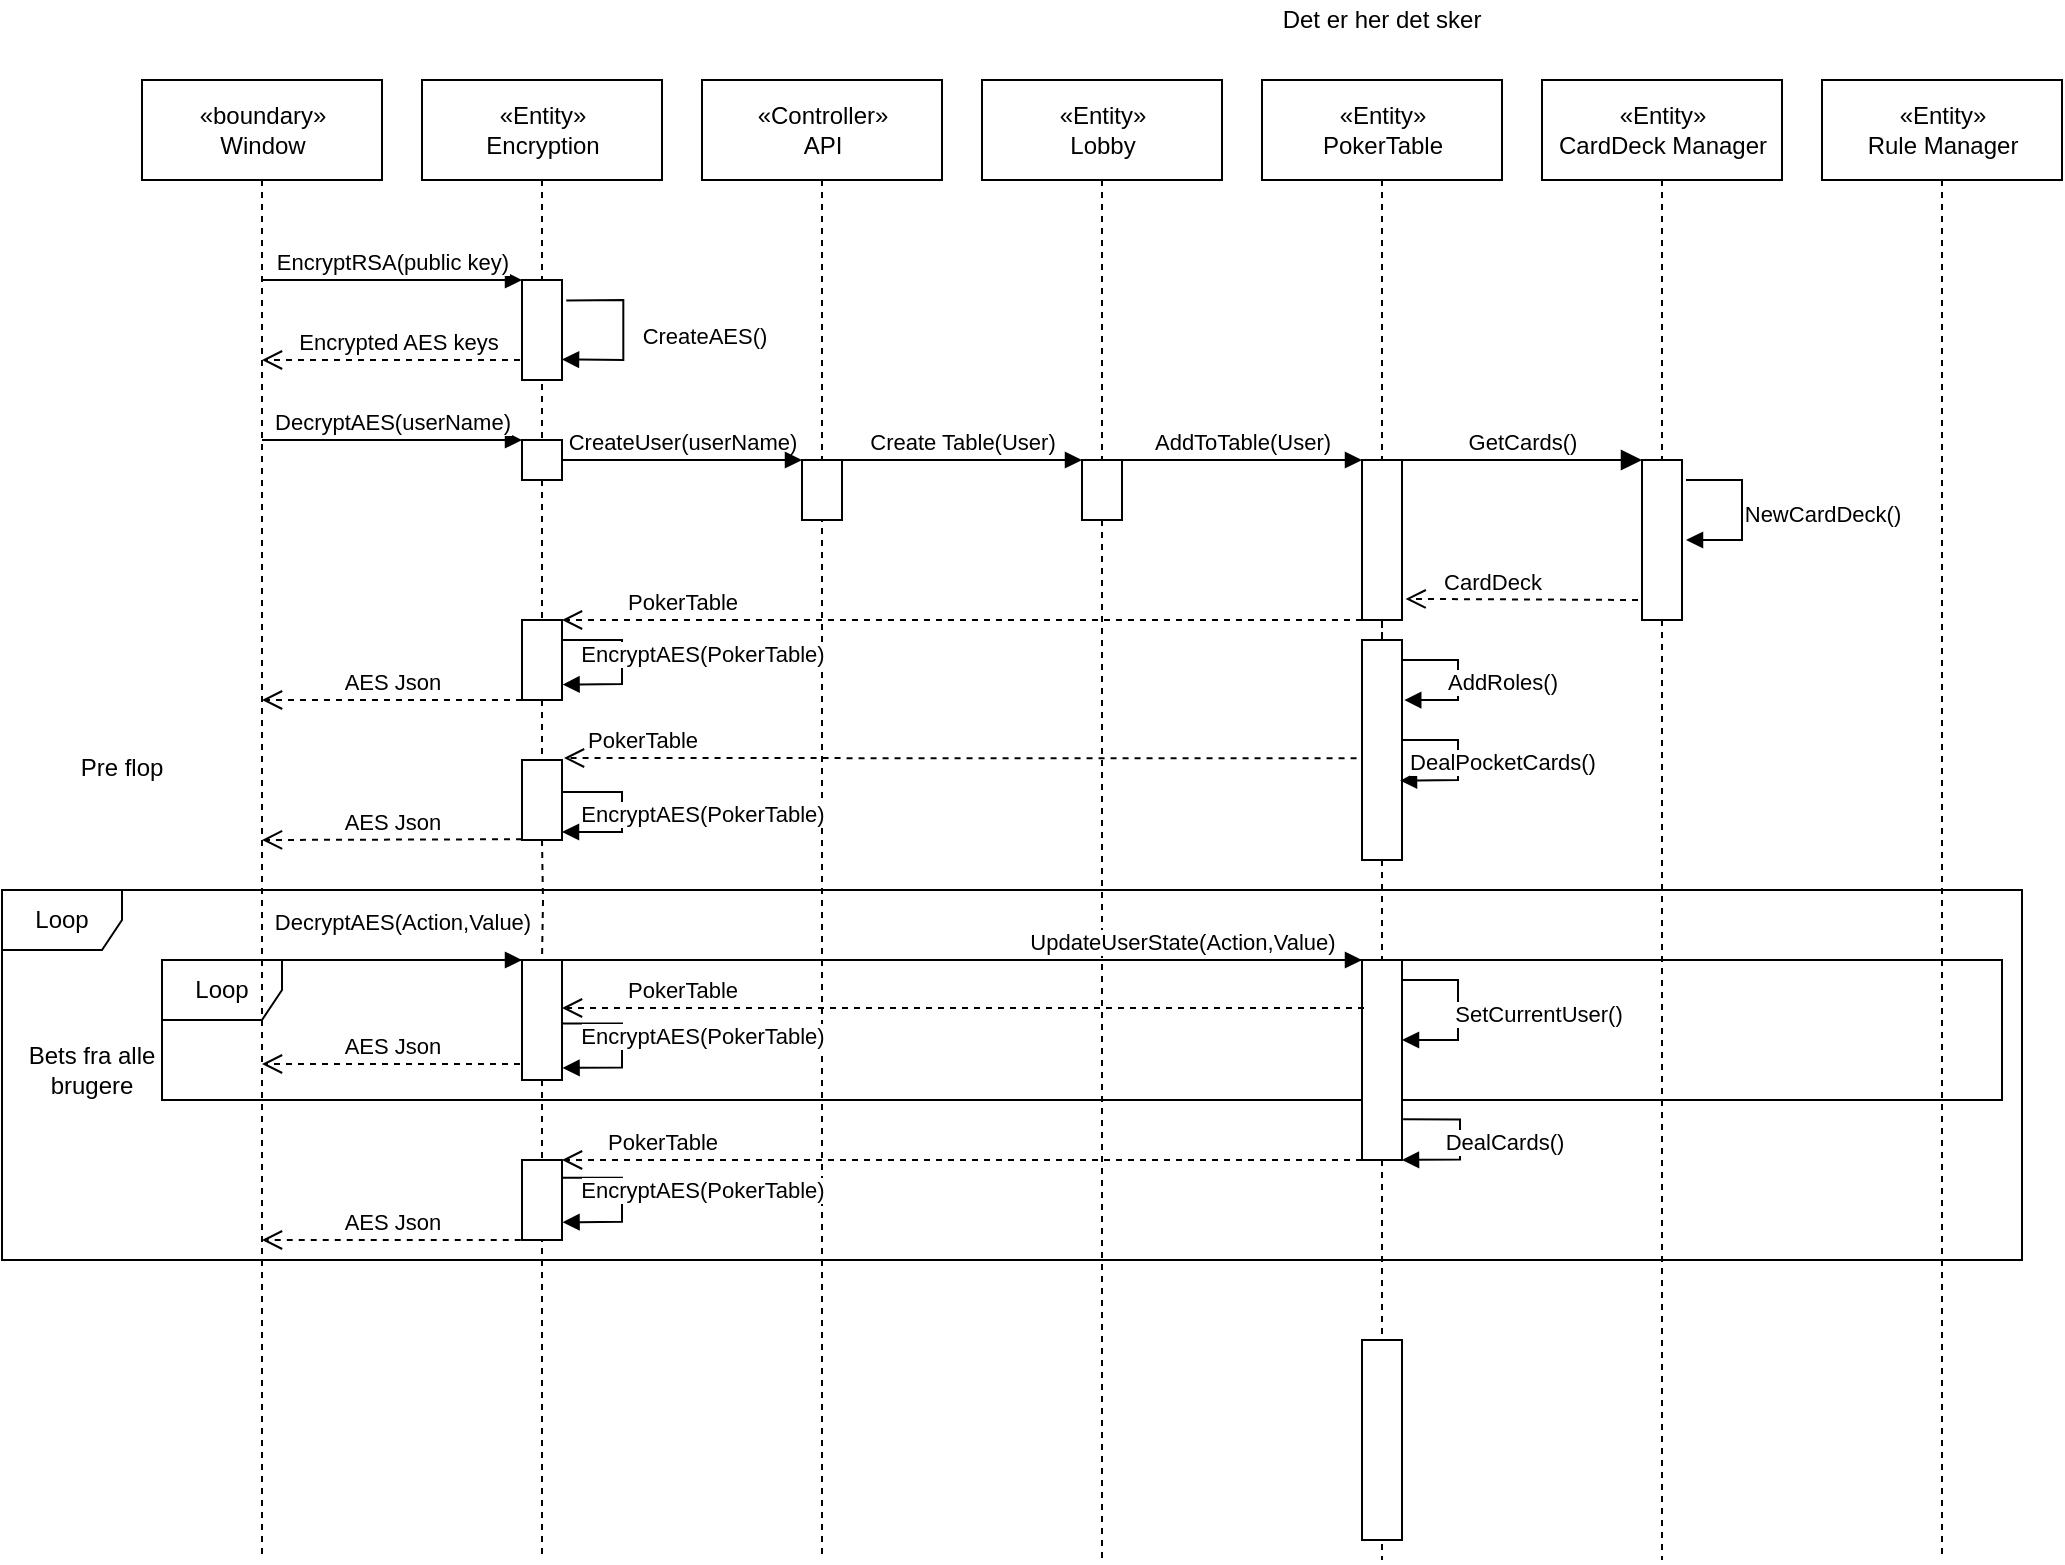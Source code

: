 <mxfile version="13.9.9" type="device"><diagram id="kZd33Q7mETK0-2-ZU69w" name="Page-1"><mxGraphModel dx="1778" dy="1028" grid="1" gridSize="10" guides="1" tooltips="1" connect="1" arrows="1" fold="1" page="1" pageScale="1" pageWidth="1169" pageHeight="827" math="0" shadow="0"><root><mxCell id="0"/><mxCell id="1" parent="0"/><mxCell id="CEzN8gbvRfDG_5V-bq5U-8" value="Loop" style="shape=umlFrame;whiteSpace=wrap;html=1;" vertex="1" parent="1"><mxGeometry x="100" y="500" width="920" height="70" as="geometry"/></mxCell><mxCell id="RnV2M7TS6SEAEEuUX7Q--28" style="edgeStyle=orthogonalEdgeStyle;rounded=0;orthogonalLoop=1;jettySize=auto;html=1;dashed=1;labelBackgroundColor=none;endArrow=none;endFill=0;align=center;" parent="1" source="RnV2M7TS6SEAEEuUX7Q--19" target="RnV2M7TS6SEAEEuUX7Q--27" edge="1"><mxGeometry relative="1" as="geometry"><mxPoint x="710" y="680" as="targetPoint"/><mxPoint x="710.034" y="330.0" as="sourcePoint"/><Array as="points"/></mxGeometry></mxCell><mxCell id="pCBoZzAWG-BqP60tmtR0-9" value="Loop" style="shape=umlFrame;whiteSpace=wrap;html=1;" parent="1" vertex="1"><mxGeometry x="20" y="465" width="1010" height="185" as="geometry"/></mxCell><mxCell id="I23DWFLtq30ZqTqnCh0_-11" style="edgeStyle=orthogonalEdgeStyle;rounded=0;orthogonalLoop=1;jettySize=auto;html=1;endArrow=none;endFill=0;dashed=1;exitX=0.5;exitY=1;exitDx=0;exitDy=0;" parent="1" source="dXs2vQaUBMwAgR_g___q-1" edge="1"><mxGeometry relative="1" as="geometry"><mxPoint x="150" y="800" as="targetPoint"/><Array as="points"><mxPoint x="150" y="621"/><mxPoint x="150" y="621"/></Array></mxGeometry></mxCell><mxCell id="dXs2vQaUBMwAgR_g___q-1" value="«boundary»&lt;br&gt;Window" style="html=1;" parent="1" vertex="1"><mxGeometry x="90" y="60" width="120" height="50" as="geometry"/></mxCell><mxCell id="I23DWFLtq30ZqTqnCh0_-12" style="edgeStyle=orthogonalEdgeStyle;rounded=0;orthogonalLoop=1;jettySize=auto;html=1;dashed=1;endArrow=none;endFill=0;exitX=0.5;exitY=1;exitDx=0;exitDy=0;" parent="1" source="pCBoZzAWG-BqP60tmtR0-14" edge="1"><mxGeometry relative="1" as="geometry"><mxPoint x="290" y="800" as="targetPoint"/><mxPoint x="290" y="440" as="sourcePoint"/><Array as="points"><mxPoint x="290" y="630"/><mxPoint x="290" y="630"/></Array></mxGeometry></mxCell><mxCell id="I23DWFLtq30ZqTqnCh0_-34" style="edgeStyle=orthogonalEdgeStyle;rounded=0;orthogonalLoop=1;jettySize=auto;html=1;dashed=1;endArrow=none;endFill=0;" parent="1" source="I23DWFLtq30ZqTqnCh0_-36" edge="1"><mxGeometry relative="1" as="geometry"><mxPoint x="570" y="800" as="targetPoint"/></mxGeometry></mxCell><mxCell id="I23DWFLtq30ZqTqnCh0_-1" value="«Entity»&lt;br&gt;Lobby" style="html=1;" parent="1" vertex="1"><mxGeometry x="510" y="60" width="120" height="50" as="geometry"/></mxCell><mxCell id="I23DWFLtq30ZqTqnCh0_-17" style="edgeStyle=orthogonalEdgeStyle;rounded=0;orthogonalLoop=1;jettySize=auto;html=1;dashed=1;endArrow=none;endFill=0;" parent="1" source="I23DWFLtq30ZqTqnCh0_-4" edge="1"><mxGeometry relative="1" as="geometry"><mxPoint x="430" y="800" as="targetPoint"/><Array as="points"><mxPoint x="430" y="630"/><mxPoint x="430" y="630"/></Array></mxGeometry></mxCell><mxCell id="I23DWFLtq30ZqTqnCh0_-4" value="«Controller»&lt;br&gt;API" style="html=1;" parent="1" vertex="1"><mxGeometry x="370" y="60" width="120" height="50" as="geometry"/></mxCell><mxCell id="I23DWFLtq30ZqTqnCh0_-5" value="«Entity»&lt;br&gt;Encryption" style="html=1;" parent="1" vertex="1"><mxGeometry x="230" y="60" width="120" height="50" as="geometry"/></mxCell><mxCell id="I23DWFLtq30ZqTqnCh0_-38" style="edgeStyle=orthogonalEdgeStyle;rounded=0;orthogonalLoop=1;jettySize=auto;html=1;dashed=1;labelBackgroundColor=none;endArrow=none;endFill=0;exitX=0.5;exitY=1;exitDx=0;exitDy=0;" parent="1" source="I23DWFLtq30ZqTqnCh0_-39" edge="1"><mxGeometry relative="1" as="geometry"><mxPoint x="850" y="800" as="targetPoint"/><Array as="points"/></mxGeometry></mxCell><mxCell id="I23DWFLtq30ZqTqnCh0_-6" value="«Entity»&lt;br&gt;CardDeck Manager" style="html=1;" parent="1" vertex="1"><mxGeometry x="790" y="60" width="120" height="50" as="geometry"/></mxCell><mxCell id="I23DWFLtq30ZqTqnCh0_-14" value="EncryptRSA(public key)" style="html=1;verticalAlign=bottom;endArrow=block;entryX=0;entryY=0;entryDx=0;entryDy=0;" parent="1" target="I23DWFLtq30ZqTqnCh0_-13" edge="1"><mxGeometry width="80" relative="1" as="geometry"><mxPoint x="150" y="160" as="sourcePoint"/><mxPoint x="240" y="180" as="targetPoint"/></mxGeometry></mxCell><mxCell id="I23DWFLtq30ZqTqnCh0_-22" value="Encrypted AES keys" style="html=1;verticalAlign=bottom;endArrow=open;dashed=1;endSize=8;" parent="1" edge="1"><mxGeometry relative="1" as="geometry"><mxPoint x="285" y="200" as="sourcePoint"/><mxPoint x="150" y="200" as="targetPoint"/></mxGeometry></mxCell><mxCell id="I23DWFLtq30ZqTqnCh0_-25" value="DecryptAES(userName)" style="html=1;verticalAlign=bottom;endArrow=block;entryX=0;entryY=0;entryDx=0;entryDy=0;" parent="1" target="I23DWFLtq30ZqTqnCh0_-24" edge="1"><mxGeometry width="80" relative="1" as="geometry"><mxPoint x="150" y="240" as="sourcePoint"/><mxPoint x="240" y="260" as="targetPoint"/></mxGeometry></mxCell><mxCell id="I23DWFLtq30ZqTqnCh0_-24" value="" style="rounded=0;whiteSpace=wrap;html=1;" parent="1" vertex="1"><mxGeometry x="280" y="240" width="20" height="20" as="geometry"/></mxCell><mxCell id="I23DWFLtq30ZqTqnCh0_-26" style="edgeStyle=orthogonalEdgeStyle;rounded=0;orthogonalLoop=1;jettySize=auto;html=1;dashed=1;endArrow=none;endFill=0;exitX=0.5;exitY=1;exitDx=0;exitDy=0;" parent="1" source="I23DWFLtq30ZqTqnCh0_-5" target="I23DWFLtq30ZqTqnCh0_-24" edge="1"><mxGeometry relative="1" as="geometry"><mxPoint x="300" y="630" as="targetPoint"/><mxPoint x="300" y="110" as="sourcePoint"/><Array as="points"/></mxGeometry></mxCell><mxCell id="I23DWFLtq30ZqTqnCh0_-13" value="" style="rounded=0;whiteSpace=wrap;html=1;" parent="1" vertex="1"><mxGeometry x="280" y="160" width="20" height="50" as="geometry"/></mxCell><mxCell id="I23DWFLtq30ZqTqnCh0_-30" value="CreateUser(userName)" style="html=1;verticalAlign=bottom;endArrow=block;entryX=0;entryY=0;entryDx=0;entryDy=0;labelBackgroundColor=none;" parent="1" target="I23DWFLtq30ZqTqnCh0_-29" edge="1"><mxGeometry width="80" relative="1" as="geometry"><mxPoint x="300" y="250" as="sourcePoint"/><mxPoint x="418" y="252" as="targetPoint"/></mxGeometry></mxCell><mxCell id="I23DWFLtq30ZqTqnCh0_-29" value="" style="rounded=0;whiteSpace=wrap;html=1;" parent="1" vertex="1"><mxGeometry x="420" y="250" width="20" height="30" as="geometry"/></mxCell><mxCell id="I23DWFLtq30ZqTqnCh0_-35" value="Create Table(User)" style="html=1;verticalAlign=bottom;endArrow=block;entryX=0;entryY=0;entryDx=0;entryDy=0;" parent="1" target="I23DWFLtq30ZqTqnCh0_-36" edge="1"><mxGeometry width="80" relative="1" as="geometry"><mxPoint x="440" y="250" as="sourcePoint"/><mxPoint x="540" y="252" as="targetPoint"/></mxGeometry></mxCell><mxCell id="I23DWFLtq30ZqTqnCh0_-36" value="" style="rounded=0;whiteSpace=wrap;html=1;" parent="1" vertex="1"><mxGeometry x="560" y="250" width="20" height="30" as="geometry"/></mxCell><mxCell id="I23DWFLtq30ZqTqnCh0_-37" style="edgeStyle=orthogonalEdgeStyle;rounded=0;orthogonalLoop=1;jettySize=auto;html=1;dashed=1;endArrow=none;endFill=0;" parent="1" source="I23DWFLtq30ZqTqnCh0_-1" target="I23DWFLtq30ZqTqnCh0_-36" edge="1"><mxGeometry relative="1" as="geometry"><mxPoint x="570" y="620" as="targetPoint"/><mxPoint x="570" y="110" as="sourcePoint"/></mxGeometry></mxCell><mxCell id="I23DWFLtq30ZqTqnCh0_-39" value="" style="rounded=0;whiteSpace=wrap;html=1;" parent="1" vertex="1"><mxGeometry x="840" y="250" width="20" height="80" as="geometry"/></mxCell><mxCell id="I23DWFLtq30ZqTqnCh0_-40" style="edgeStyle=orthogonalEdgeStyle;rounded=0;orthogonalLoop=1;jettySize=auto;html=1;dashed=1;labelBackgroundColor=none;endArrow=none;endFill=0;" parent="1" source="I23DWFLtq30ZqTqnCh0_-6" target="I23DWFLtq30ZqTqnCh0_-39" edge="1"><mxGeometry relative="1" as="geometry"><mxPoint x="710" y="620" as="targetPoint"/><mxPoint x="710" y="110" as="sourcePoint"/></mxGeometry></mxCell><mxCell id="I23DWFLtq30ZqTqnCh0_-41" value="NewCardDeck()" style="html=1;verticalAlign=bottom;endArrow=block;rounded=0;" parent="1" edge="1"><mxGeometry x="0.259" y="40" width="80" relative="1" as="geometry"><mxPoint x="862" y="260" as="sourcePoint"/><mxPoint x="862" y="290" as="targetPoint"/><Array as="points"><mxPoint x="890" y="260"/><mxPoint x="890" y="290"/></Array><mxPoint as="offset"/></mxGeometry></mxCell><mxCell id="I23DWFLtq30ZqTqnCh0_-42" value="GetCards()" style="html=1;verticalAlign=bottom;endArrow=block;endSize=8;align=center;endFill=1;exitX=1;exitY=0;exitDx=0;exitDy=0;entryX=0;entryY=0;entryDx=0;entryDy=0;" parent="1" source="RnV2M7TS6SEAEEuUX7Q--19" target="I23DWFLtq30ZqTqnCh0_-39" edge="1"><mxGeometry relative="1" as="geometry"><mxPoint x="760" y="250" as="sourcePoint"/><mxPoint x="800" y="180" as="targetPoint"/><mxPoint as="offset"/></mxGeometry></mxCell><mxCell id="I23DWFLtq30ZqTqnCh0_-44" style="edgeStyle=orthogonalEdgeStyle;rounded=0;orthogonalLoop=1;jettySize=auto;html=1;dashed=1;labelBackgroundColor=none;endArrow=none;endFill=0;align=center;" parent="1" source="RnV2M7TS6SEAEEuUX7Q--27" edge="1"><mxGeometry relative="1" as="geometry"><mxPoint x="710" y="800" as="targetPoint"/><Array as="points"><mxPoint x="710" y="670"/><mxPoint x="710" y="670"/></Array></mxGeometry></mxCell><mxCell id="I23DWFLtq30ZqTqnCh0_-43" value="«Entity»&lt;br&gt;PokerTable" style="html=1;" parent="1" vertex="1"><mxGeometry x="650" y="60" width="120" height="50" as="geometry"/></mxCell><mxCell id="RnV2M7TS6SEAEEuUX7Q--2" value="CardDeck" style="html=1;verticalAlign=bottom;endArrow=open;dashed=1;endSize=8;entryX=1.09;entryY=0.868;entryDx=0;entryDy=0;entryPerimeter=0;" parent="1" target="RnV2M7TS6SEAEEuUX7Q--19" edge="1"><mxGeometry x="0.259" relative="1" as="geometry"><mxPoint x="838" y="320" as="sourcePoint"/><mxPoint x="730" y="320" as="targetPoint"/><mxPoint as="offset"/></mxGeometry></mxCell><mxCell id="RnV2M7TS6SEAEEuUX7Q--13" value="EncryptAES(PokerTable)" style="html=1;verticalAlign=bottom;endArrow=block;rounded=0;entryX=1.014;entryY=0.807;entryDx=0;entryDy=0;entryPerimeter=0;" parent="1" target="RnV2M7TS6SEAEEuUX7Q--12" edge="1"><mxGeometry x="0.115" y="40" width="80" relative="1" as="geometry"><mxPoint x="300" y="340" as="sourcePoint"/><mxPoint x="310" y="370" as="targetPoint"/><Array as="points"><mxPoint x="330" y="340"/><mxPoint x="330" y="362"/></Array><mxPoint as="offset"/></mxGeometry></mxCell><mxCell id="RnV2M7TS6SEAEEuUX7Q--14" value="AES Json" style="html=1;verticalAlign=bottom;endArrow=open;dashed=1;endSize=8;" parent="1" edge="1"><mxGeometry relative="1" as="geometry"><mxPoint x="280" y="370" as="sourcePoint"/><mxPoint x="150" y="370" as="targetPoint"/></mxGeometry></mxCell><mxCell id="RnV2M7TS6SEAEEuUX7Q--15" value="CreateAES()" style="html=1;verticalAlign=bottom;endArrow=block;rounded=0;entryX=0.967;entryY=0.567;entryDx=0;entryDy=0;entryPerimeter=0;exitX=1.074;exitY=0.146;exitDx=0;exitDy=0;exitPerimeter=0;" parent="1" edge="1"><mxGeometry x="0.259" y="40" width="80" relative="1" as="geometry"><mxPoint x="302.14" y="170.22" as="sourcePoint"/><mxPoint x="300.0" y="199.69" as="targetPoint"/><Array as="points"><mxPoint x="330.66" y="170"/><mxPoint x="330.66" y="200"/></Array><mxPoint as="offset"/></mxGeometry></mxCell><mxCell id="RnV2M7TS6SEAEEuUX7Q--19" value="" style="rounded=0;whiteSpace=wrap;html=1;" parent="1" vertex="1"><mxGeometry x="700" y="250" width="20" height="80" as="geometry"/></mxCell><mxCell id="RnV2M7TS6SEAEEuUX7Q--20" style="edgeStyle=orthogonalEdgeStyle;rounded=0;orthogonalLoop=1;jettySize=auto;html=1;dashed=1;labelBackgroundColor=none;endArrow=none;endFill=0;align=center;" parent="1" source="I23DWFLtq30ZqTqnCh0_-43" target="RnV2M7TS6SEAEEuUX7Q--19" edge="1"><mxGeometry relative="1" as="geometry"><mxPoint x="887" y="660" as="targetPoint"/><mxPoint x="710.0" y="110" as="sourcePoint"/><Array as="points"/></mxGeometry></mxCell><mxCell id="RnV2M7TS6SEAEEuUX7Q--21" value="AddToTable(User)" style="html=1;verticalAlign=bottom;endArrow=block;entryX=0;entryY=0;entryDx=0;entryDy=0;exitX=1;exitY=0;exitDx=0;exitDy=0;" parent="1" source="I23DWFLtq30ZqTqnCh0_-36" target="RnV2M7TS6SEAEEuUX7Q--19" edge="1"><mxGeometry width="80" relative="1" as="geometry"><mxPoint x="580" y="220" as="sourcePoint"/><mxPoint x="700" y="220" as="targetPoint"/></mxGeometry></mxCell><mxCell id="RnV2M7TS6SEAEEuUX7Q--24" value="PokerTable" style="html=1;verticalAlign=bottom;endArrow=open;dashed=1;endSize=8;entryX=1;entryY=0;entryDx=0;entryDy=0;exitX=0;exitY=1;exitDx=0;exitDy=0;" parent="1" source="RnV2M7TS6SEAEEuUX7Q--19" target="RnV2M7TS6SEAEEuUX7Q--12" edge="1"><mxGeometry x="0.7" relative="1" as="geometry"><mxPoint x="696.2" y="330" as="sourcePoint"/><mxPoint x="580" y="329.44" as="targetPoint"/><mxPoint as="offset"/></mxGeometry></mxCell><mxCell id="RnV2M7TS6SEAEEuUX7Q--12" value="" style="rounded=0;whiteSpace=wrap;html=1;" parent="1" vertex="1"><mxGeometry x="280" y="330" width="20" height="40" as="geometry"/></mxCell><mxCell id="RnV2M7TS6SEAEEuUX7Q--25" style="edgeStyle=orthogonalEdgeStyle;rounded=0;orthogonalLoop=1;jettySize=auto;html=1;dashed=1;endArrow=none;endFill=0;exitX=0.5;exitY=1;exitDx=0;exitDy=0;" parent="1" source="I23DWFLtq30ZqTqnCh0_-24" target="RnV2M7TS6SEAEEuUX7Q--12" edge="1"><mxGeometry relative="1" as="geometry"><mxPoint x="290" y="630" as="targetPoint"/><mxPoint x="290" y="260" as="sourcePoint"/><Array as="points"/></mxGeometry></mxCell><mxCell id="RnV2M7TS6SEAEEuUX7Q--26" value="Det er her det sker" style="text;html=1;strokeColor=none;fillColor=none;align=center;verticalAlign=middle;whiteSpace=wrap;rounded=0;" parent="1" vertex="1"><mxGeometry x="625" y="20" width="170" height="20" as="geometry"/></mxCell><mxCell id="RnV2M7TS6SEAEEuUX7Q--27" value="" style="rounded=0;whiteSpace=wrap;html=1;" parent="1" vertex="1"><mxGeometry x="700" y="340" width="20" height="110" as="geometry"/></mxCell><mxCell id="RnV2M7TS6SEAEEuUX7Q--29" value="PokerTable" style="html=1;verticalAlign=bottom;endArrow=open;dashed=1;endSize=8;exitX=-0.136;exitY=0.538;exitDx=0;exitDy=0;exitPerimeter=0;" parent="1" source="RnV2M7TS6SEAEEuUX7Q--27" edge="1"><mxGeometry x="0.804" relative="1" as="geometry"><mxPoint x="690" y="380" as="sourcePoint"/><mxPoint x="301" y="399" as="targetPoint"/><mxPoint as="offset"/></mxGeometry></mxCell><mxCell id="RnV2M7TS6SEAEEuUX7Q--31" style="edgeStyle=orthogonalEdgeStyle;rounded=0;orthogonalLoop=1;jettySize=auto;html=1;dashed=1;endArrow=none;endFill=0;exitX=0.5;exitY=1;exitDx=0;exitDy=0;" parent="1" source="RnV2M7TS6SEAEEuUX7Q--12" edge="1"><mxGeometry relative="1" as="geometry"><mxPoint x="290" y="400" as="targetPoint"/><mxPoint x="290" y="400" as="sourcePoint"/><Array as="points"/></mxGeometry></mxCell><mxCell id="RnV2M7TS6SEAEEuUX7Q--32" value="" style="rounded=0;whiteSpace=wrap;html=1;" parent="1" vertex="1"><mxGeometry x="280" y="400" width="20" height="40" as="geometry"/></mxCell><mxCell id="RnV2M7TS6SEAEEuUX7Q--33" value="EncryptAES(PokerTable)" style="html=1;verticalAlign=bottom;endArrow=block;rounded=0;" parent="1" edge="1"><mxGeometry x="0.25" y="-40" width="80" relative="1" as="geometry"><mxPoint x="300" y="416" as="sourcePoint"/><mxPoint x="300" y="436" as="targetPoint"/><Array as="points"><mxPoint x="330" y="416"/><mxPoint x="330" y="436"/></Array><mxPoint x="40" y="40" as="offset"/></mxGeometry></mxCell><mxCell id="RnV2M7TS6SEAEEuUX7Q--34" value="AES Json" style="html=1;verticalAlign=bottom;endArrow=open;dashed=1;endSize=8;" parent="1" edge="1"><mxGeometry relative="1" as="geometry"><mxPoint x="280" y="439.6" as="sourcePoint"/><mxPoint x="150" y="440" as="targetPoint"/></mxGeometry></mxCell><mxCell id="RnV2M7TS6SEAEEuUX7Q--42" style="edgeStyle=orthogonalEdgeStyle;rounded=0;orthogonalLoop=1;jettySize=auto;html=1;endArrow=none;endFill=0;dashed=1;labelBackgroundColor=none;" parent="1" source="RnV2M7TS6SEAEEuUX7Q--41" edge="1"><mxGeometry relative="1" as="geometry"><mxPoint x="990" y="800" as="targetPoint"/></mxGeometry></mxCell><mxCell id="RnV2M7TS6SEAEEuUX7Q--41" value="«Entity»&lt;br&gt;Rule Manager" style="html=1;" parent="1" vertex="1"><mxGeometry x="930" y="60" width="120" height="50" as="geometry"/></mxCell><mxCell id="RnV2M7TS6SEAEEuUX7Q--43" value="DecryptAES(Action,Value)" style="html=1;verticalAlign=bottom;endArrow=block;entryX=0;entryY=0;entryDx=0;entryDy=0;" parent="1" target="RnV2M7TS6SEAEEuUX7Q--44" edge="1"><mxGeometry x="0.077" y="10" width="80" relative="1" as="geometry"><mxPoint x="150" y="500.0" as="sourcePoint"/><mxPoint x="270" y="500" as="targetPoint"/><mxPoint as="offset"/></mxGeometry></mxCell><mxCell id="RnV2M7TS6SEAEEuUX7Q--44" value="" style="rounded=0;whiteSpace=wrap;html=1;" parent="1" vertex="1"><mxGeometry x="280" y="500" width="20" height="60" as="geometry"/></mxCell><mxCell id="RnV2M7TS6SEAEEuUX7Q--45" style="edgeStyle=orthogonalEdgeStyle;rounded=0;orthogonalLoop=1;jettySize=auto;html=1;dashed=1;endArrow=none;endFill=0;exitX=0.5;exitY=1;exitDx=0;exitDy=0;" parent="1" target="RnV2M7TS6SEAEEuUX7Q--44" edge="1"><mxGeometry relative="1" as="geometry"><mxPoint x="290" y="630" as="targetPoint"/><mxPoint x="290" y="440" as="sourcePoint"/><Array as="points"/></mxGeometry></mxCell><mxCell id="RnV2M7TS6SEAEEuUX7Q--46" value="UpdateUserState(Action,Value)" style="html=1;verticalAlign=bottom;endArrow=block;entryX=0;entryY=0;entryDx=0;entryDy=0;" parent="1" target="RnV2M7TS6SEAEEuUX7Q--47" edge="1"><mxGeometry x="0.55" width="80" relative="1" as="geometry"><mxPoint x="300" y="500.0" as="sourcePoint"/><mxPoint x="430" y="500.0" as="targetPoint"/><mxPoint as="offset"/></mxGeometry></mxCell><mxCell id="RnV2M7TS6SEAEEuUX7Q--47" value="" style="rounded=0;whiteSpace=wrap;html=1;" parent="1" vertex="1"><mxGeometry x="700" y="500" width="20" height="100" as="geometry"/></mxCell><mxCell id="pCBoZzAWG-BqP60tmtR0-1" value="PokerTable" style="html=1;verticalAlign=bottom;endArrow=open;dashed=1;endSize=8;exitX=0;exitY=1;exitDx=0;exitDy=0;entryX=1;entryY=0;entryDx=0;entryDy=0;" parent="1" source="RnV2M7TS6SEAEEuUX7Q--47" target="pCBoZzAWG-BqP60tmtR0-14" edge="1"><mxGeometry x="0.75" relative="1" as="geometry"><mxPoint x="700.0" y="550" as="sourcePoint"/><mxPoint x="320" y="600" as="targetPoint"/><mxPoint as="offset"/></mxGeometry></mxCell><mxCell id="pCBoZzAWG-BqP60tmtR0-2" value="EncryptAES(PokerTable)" style="html=1;verticalAlign=bottom;endArrow=block;rounded=0;entryX=1.014;entryY=0.807;entryDx=0;entryDy=0;entryPerimeter=0;" parent="1" edge="1"><mxGeometry x="0.115" y="40" width="80" relative="1" as="geometry"><mxPoint x="300.0" y="531.72" as="sourcePoint"/><mxPoint x="300.28" y="554.0" as="targetPoint"/><Array as="points"><mxPoint x="330" y="531.72"/><mxPoint x="330" y="553.72"/></Array><mxPoint as="offset"/></mxGeometry></mxCell><mxCell id="pCBoZzAWG-BqP60tmtR0-3" value="AES Json" style="html=1;verticalAlign=bottom;endArrow=open;dashed=1;endSize=8;exitX=-0.05;exitY=0.867;exitDx=0;exitDy=0;exitPerimeter=0;" parent="1" source="RnV2M7TS6SEAEEuUX7Q--44" edge="1"><mxGeometry relative="1" as="geometry"><mxPoint x="280" y="570" as="sourcePoint"/><mxPoint x="150" y="552" as="targetPoint"/></mxGeometry></mxCell><mxCell id="pCBoZzAWG-BqP60tmtR0-7" value="Bets fra alle brugere" style="text;html=1;strokeColor=none;fillColor=none;align=center;verticalAlign=middle;whiteSpace=wrap;rounded=0;" parent="1" vertex="1"><mxGeometry x="20" y="530" width="90" height="50" as="geometry"/></mxCell><mxCell id="pCBoZzAWG-BqP60tmtR0-8" value="Pre flop" style="text;html=1;strokeColor=none;fillColor=none;align=center;verticalAlign=middle;whiteSpace=wrap;rounded=0;" parent="1" vertex="1"><mxGeometry x="40" y="394" width="80" height="20" as="geometry"/></mxCell><mxCell id="pCBoZzAWG-BqP60tmtR0-10" value="" style="rounded=0;whiteSpace=wrap;html=1;" parent="1" vertex="1"><mxGeometry x="700" y="690" width="20" height="100" as="geometry"/></mxCell><mxCell id="pCBoZzAWG-BqP60tmtR0-13" value="PokerTable" style="html=1;verticalAlign=bottom;endArrow=open;dashed=1;endSize=8;entryX=1;entryY=1;entryDx=0;entryDy=0;" parent="1" edge="1"><mxGeometry x="0.701" relative="1" as="geometry"><mxPoint x="701" y="524" as="sourcePoint"/><mxPoint x="300" y="524" as="targetPoint"/><mxPoint as="offset"/></mxGeometry></mxCell><mxCell id="pCBoZzAWG-BqP60tmtR0-14" value="" style="rounded=0;whiteSpace=wrap;html=1;" parent="1" vertex="1"><mxGeometry x="280" y="600" width="20" height="40" as="geometry"/></mxCell><mxCell id="pCBoZzAWG-BqP60tmtR0-15" style="edgeStyle=orthogonalEdgeStyle;rounded=0;orthogonalLoop=1;jettySize=auto;html=1;dashed=1;endArrow=none;endFill=0;exitX=0.5;exitY=1;exitDx=0;exitDy=0;" parent="1" source="RnV2M7TS6SEAEEuUX7Q--44" target="pCBoZzAWG-BqP60tmtR0-14" edge="1"><mxGeometry relative="1" as="geometry"><mxPoint x="290" y="800" as="targetPoint"/><mxPoint x="290" y="540" as="sourcePoint"/><Array as="points"/></mxGeometry></mxCell><mxCell id="pCBoZzAWG-BqP60tmtR0-16" value="EncryptAES(PokerTable)" style="html=1;verticalAlign=bottom;endArrow=block;rounded=0;entryX=1.014;entryY=0.807;entryDx=0;entryDy=0;entryPerimeter=0;" parent="1" edge="1"><mxGeometry x="0.115" y="40" width="80" relative="1" as="geometry"><mxPoint x="300.0" y="608.86" as="sourcePoint"/><mxPoint x="300.28" y="631.14" as="targetPoint"/><Array as="points"><mxPoint x="330" y="608.86"/><mxPoint x="330" y="630.86"/></Array><mxPoint as="offset"/></mxGeometry></mxCell><mxCell id="pCBoZzAWG-BqP60tmtR0-17" value="AES Json" style="html=1;verticalAlign=bottom;endArrow=open;dashed=1;endSize=8;exitX=0;exitY=1;exitDx=0;exitDy=0;" parent="1" edge="1"><mxGeometry relative="1" as="geometry"><mxPoint x="279.37" y="640" as="sourcePoint"/><mxPoint x="150" y="640" as="targetPoint"/></mxGeometry></mxCell><mxCell id="CEzN8gbvRfDG_5V-bq5U-1" value="AddRoles()" style="html=1;verticalAlign=bottom;endArrow=block;rounded=0;entryX=1.056;entryY=0.273;entryDx=0;entryDy=0;entryPerimeter=0;" edge="1" parent="1" target="RnV2M7TS6SEAEEuUX7Q--27"><mxGeometry x="0.282" y="22" width="80" relative="1" as="geometry"><mxPoint x="720" y="350" as="sourcePoint"/><mxPoint x="720" y="380" as="targetPoint"/><Array as="points"><mxPoint x="748" y="350"/><mxPoint x="748" y="370"/></Array><mxPoint x="22" y="-22" as="offset"/></mxGeometry></mxCell><mxCell id="CEzN8gbvRfDG_5V-bq5U-3" value="DealPocketCards()" style="html=1;verticalAlign=bottom;endArrow=block;rounded=0;entryX=0.95;entryY=0.639;entryDx=0;entryDy=0;entryPerimeter=0;exitX=0.978;exitY=0.454;exitDx=0;exitDy=0;exitPerimeter=0;" edge="1" parent="1" source="RnV2M7TS6SEAEEuUX7Q--27" target="RnV2M7TS6SEAEEuUX7Q--27"><mxGeometry x="0.251" y="22" width="80" relative="1" as="geometry"><mxPoint x="720" y="394" as="sourcePoint"/><mxPoint x="720" y="424" as="targetPoint"/><Array as="points"><mxPoint x="748" y="390"/><mxPoint x="748" y="410"/></Array><mxPoint x="22" y="-22" as="offset"/></mxGeometry></mxCell><mxCell id="CEzN8gbvRfDG_5V-bq5U-4" value="SetCurrentUser()" style="html=1;verticalAlign=bottom;endArrow=block;rounded=0;" edge="1" parent="1"><mxGeometry x="0.259" y="40" width="80" relative="1" as="geometry"><mxPoint x="720" y="510" as="sourcePoint"/><mxPoint x="720" y="540" as="targetPoint"/><Array as="points"><mxPoint x="748" y="510"/><mxPoint x="748" y="540"/></Array><mxPoint as="offset"/></mxGeometry></mxCell><mxCell id="CEzN8gbvRfDG_5V-bq5U-5" value="DealCards()" style="html=1;verticalAlign=bottom;endArrow=block;rounded=0;entryX=0.95;entryY=0.639;entryDx=0;entryDy=0;entryPerimeter=0;exitX=0.978;exitY=0.454;exitDx=0;exitDy=0;exitPerimeter=0;" edge="1" parent="1"><mxGeometry x="0.251" y="22" width="80" relative="1" as="geometry"><mxPoint x="720.56" y="579.65" as="sourcePoint"/><mxPoint x="720" y="600" as="targetPoint"/><Array as="points"><mxPoint x="749" y="579.71"/><mxPoint x="749" y="599.71"/></Array><mxPoint x="22" y="-22" as="offset"/></mxGeometry></mxCell></root></mxGraphModel></diagram></mxfile>